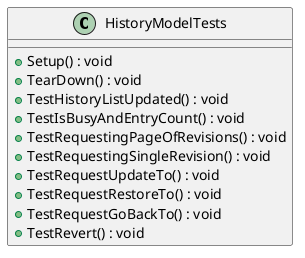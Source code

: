 @startuml
class HistoryModelTests {
    + Setup() : void
    + TearDown() : void
    + TestHistoryListUpdated() : void
    + TestIsBusyAndEntryCount() : void
    + TestRequestingPageOfRevisions() : void
    + TestRequestingSingleRevision() : void
    + TestRequestUpdateTo() : void
    + TestRequestRestoreTo() : void
    + TestRequestGoBackTo() : void
    + TestRevert() : void
}
@enduml
